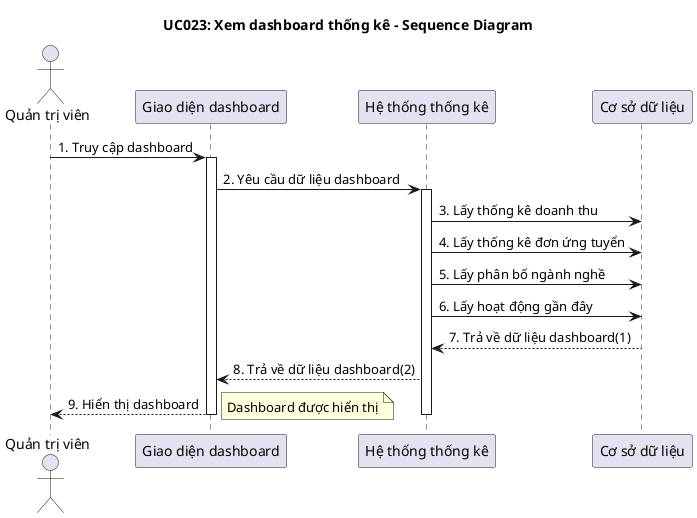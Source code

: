@startuml UC023_AdminDashboard_Sequence_Diagram
 title UC023: Xem dashboard thống kê - Sequence Diagram

actor "Quản trị viên" as Admin
participant "Giao diện dashboard" as UI
participant "Hệ thống thống kê" as Stats
participant "Cơ sở dữ liệu" as DB

Admin -> UI: 1. Truy cập dashboard
activate UI
UI -> Stats: 2. Yêu cầu dữ liệu dashboard
activate Stats
Stats -> DB: 3. Lấy thống kê doanh thu
Stats -> DB: 4. Lấy thống kê đơn ứng tuyển
Stats -> DB: 5. Lấy phân bố ngành nghề
Stats -> DB: 6. Lấy hoạt động gần đây
DB --> Stats: 7. Trả về dữ liệu dashboard(1)
Stats --> UI: 8. Trả về dữ liệu dashboard(2)
UI --> Admin: 9. Hiển thị dashboard
note right: Dashboard được hiển thị

deactivate DB
deactivate Stats
deactivate UI

@enduml 